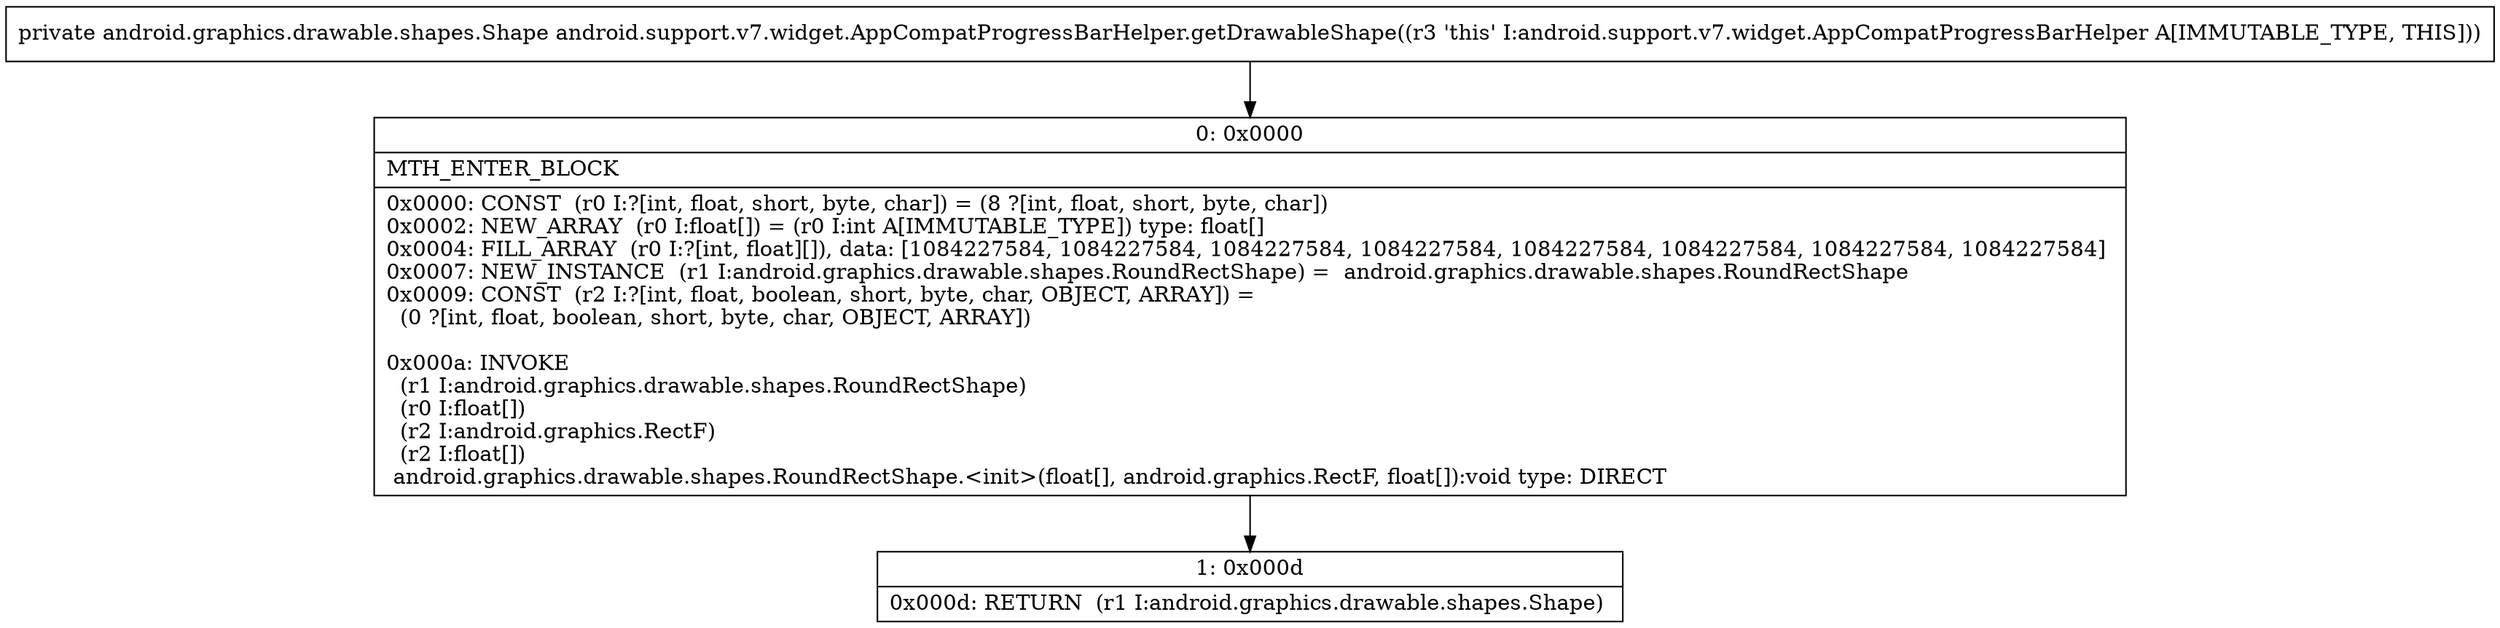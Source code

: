 digraph "CFG forandroid.support.v7.widget.AppCompatProgressBarHelper.getDrawableShape()Landroid\/graphics\/drawable\/shapes\/Shape;" {
Node_0 [shape=record,label="{0\:\ 0x0000|MTH_ENTER_BLOCK\l|0x0000: CONST  (r0 I:?[int, float, short, byte, char]) = (8 ?[int, float, short, byte, char]) \l0x0002: NEW_ARRAY  (r0 I:float[]) = (r0 I:int A[IMMUTABLE_TYPE]) type: float[] \l0x0004: FILL_ARRAY  (r0 I:?[int, float][]), data: [1084227584, 1084227584, 1084227584, 1084227584, 1084227584, 1084227584, 1084227584, 1084227584] \l0x0007: NEW_INSTANCE  (r1 I:android.graphics.drawable.shapes.RoundRectShape) =  android.graphics.drawable.shapes.RoundRectShape \l0x0009: CONST  (r2 I:?[int, float, boolean, short, byte, char, OBJECT, ARRAY]) = \l  (0 ?[int, float, boolean, short, byte, char, OBJECT, ARRAY])\l \l0x000a: INVOKE  \l  (r1 I:android.graphics.drawable.shapes.RoundRectShape)\l  (r0 I:float[])\l  (r2 I:android.graphics.RectF)\l  (r2 I:float[])\l android.graphics.drawable.shapes.RoundRectShape.\<init\>(float[], android.graphics.RectF, float[]):void type: DIRECT \l}"];
Node_1 [shape=record,label="{1\:\ 0x000d|0x000d: RETURN  (r1 I:android.graphics.drawable.shapes.Shape) \l}"];
MethodNode[shape=record,label="{private android.graphics.drawable.shapes.Shape android.support.v7.widget.AppCompatProgressBarHelper.getDrawableShape((r3 'this' I:android.support.v7.widget.AppCompatProgressBarHelper A[IMMUTABLE_TYPE, THIS])) }"];
MethodNode -> Node_0;
Node_0 -> Node_1;
}


